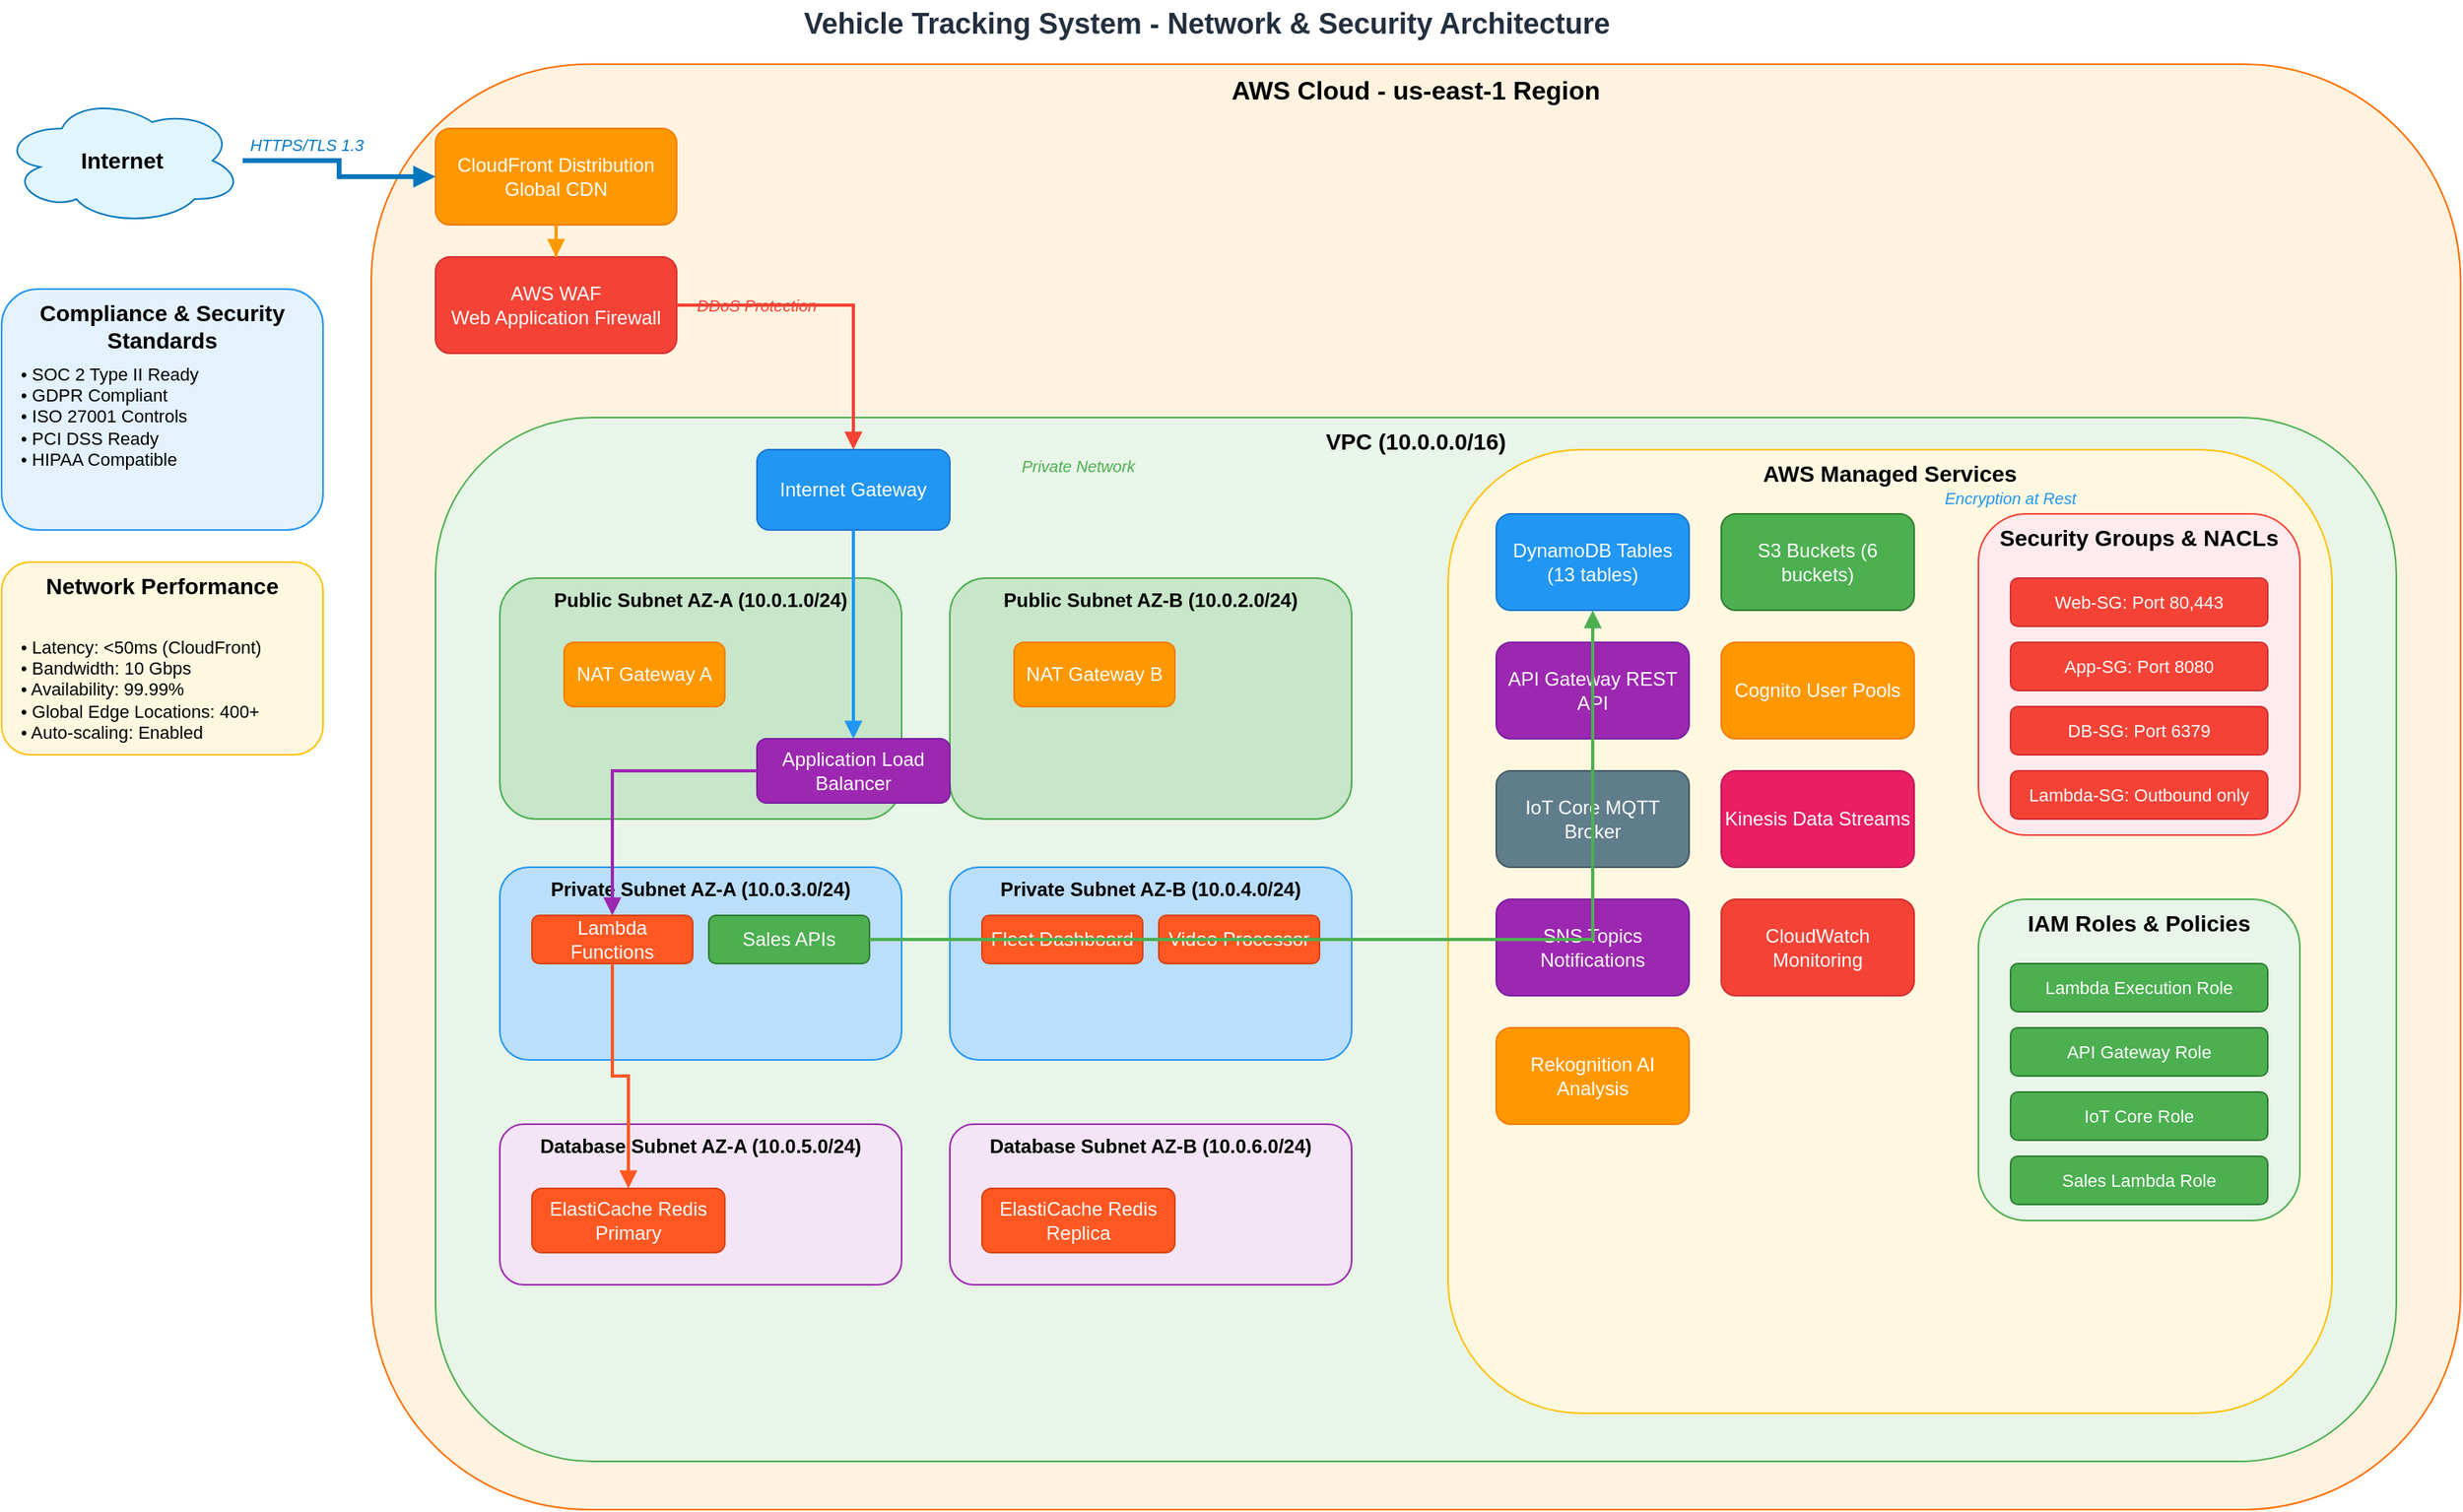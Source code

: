 <mxfile version="24.7.6">
  <diagram name="Network Security Architecture" id="network-security">
    <mxGraphModel dx="1422" dy="794" grid="1" gridSize="10" guides="1" tooltips="1" connect="1" arrows="1" fold="1" page="1" pageScale="1" pageWidth="1654" pageHeight="1169" math="0" shadow="0">
      <root>
        <mxCell id="0"/>
        <mxCell id="1" parent="0"/>
        
        <!-- Title -->
        <mxCell id="2" value="Vehicle Tracking System - Network &amp; Security Architecture" style="text;html=1;strokeColor=none;fillColor=none;align=center;verticalAlign=middle;whiteSpace=wrap;rounded=0;fontSize=18;fontStyle=1;fontColor=#232F3E;" vertex="1" parent="1">
          <mxGeometry x="500" y="20" width="600" height="30" as="geometry"/>
        </mxCell>
        
        <!-- Internet -->
        <mxCell id="3" value="Internet" style="ellipse;shape=cloud;whiteSpace=wrap;html=1;fillColor=#E1F5FE;strokeColor=#0277BD;fontSize=14;fontStyle=1;" vertex="1" parent="1">
          <mxGeometry x="50" y="80" width="150" height="80" as="geometry"/>
        </mxCell>
        
        <!-- AWS Cloud Container -->
        <mxCell id="4" value="AWS Cloud - us-east-1 Region" style="rounded=1;whiteSpace=wrap;html=1;fillColor=#FFF3E0;strokeColor=#FF6F00;fontSize=16;fontStyle=1;verticalAlign=top;" vertex="1" parent="1">
          <mxGeometry x="280" y="60" width="1300" height="900" as="geometry"/>
        </mxCell>
        
        <!-- CloudFront -->
        <mxCell id="5" value="CloudFront Distribution&#xa;Global CDN" style="rounded=1;whiteSpace=wrap;html=1;fillColor=#FF9800;strokeColor=#F57C00;fontColor=white;" vertex="1" parent="1">
          <mxGeometry x="320" y="100" width="150" height="60" as="geometry"/>
        </mxCell>
        
        <!-- WAF -->
        <mxCell id="6" value="AWS WAF&#xa;Web Application Firewall" style="rounded=1;whiteSpace=wrap;html=1;fillColor=#F44336;strokeColor=#D32F2F;fontColor=white;" vertex="1" parent="1">
          <mxGeometry x="320" y="180" width="150" height="60" as="geometry"/>
        </mxCell>
        
        <!-- VPC Container -->
        <mxCell id="7" value="VPC (10.0.0.0/16)" style="rounded=1;whiteSpace=wrap;html=1;fillColor=#E8F5E8;strokeColor=#4CAF50;fontSize=14;fontStyle=1;verticalAlign=top;" vertex="1" parent="1">
          <mxGeometry x="320" y="280" width="1220" height="650" as="geometry"/>
        </mxCell>
        
        <!-- Internet Gateway -->
        <mxCell id="8" value="Internet Gateway" style="rounded=1;whiteSpace=wrap;html=1;fillColor=#2196F3;strokeColor=#1976D2;fontColor=white;" vertex="1" parent="1">
          <mxGeometry x="520" y="300" width="120" height="50" as="geometry"/>
        </mxCell>
        
        <!-- Public Subnet A -->
        <mxCell id="9" value="Public Subnet AZ-A (10.0.1.0/24)" style="rounded=1;whiteSpace=wrap;html=1;fillColor=#C8E6C9;strokeColor=#4CAF50;fontSize=12;fontStyle=1;verticalAlign=top;" vertex="1" parent="1">
          <mxGeometry x="360" y="380" width="250" height="150" as="geometry"/>
        </mxCell>
        
        <!-- Public Subnet B -->
        <mxCell id="10" value="Public Subnet AZ-B (10.0.2.0/24)" style="rounded=1;whiteSpace=wrap;html=1;fillColor=#C8E6C9;strokeColor=#4CAF50;fontSize=12;fontStyle=1;verticalAlign=top;" vertex="1" parent="1">
          <mxGeometry x="640" y="380" width="250" height="150" as="geometry"/>
        </mxCell>
        
        <!-- NAT Gateway A -->
        <mxCell id="11" value="NAT Gateway A" style="rounded=1;whiteSpace=wrap;html=1;fillColor=#FF9800;strokeColor=#F57C00;fontColor=white;" vertex="1" parent="1">
          <mxGeometry x="400" y="420" width="100" height="40" as="geometry"/>
        </mxCell>
        
        <!-- NAT Gateway B -->
        <mxCell id="12" value="NAT Gateway B" style="rounded=1;whiteSpace=wrap;html=1;fillColor=#FF9800;strokeColor=#F57C00;fontColor=white;" vertex="1" parent="1">
          <mxGeometry x="680" y="420" width="100" height="40" as="geometry"/>
        </mxCell>
        
        <!-- Application Load Balancer -->
        <mxCell id="13" value="Application Load Balancer" style="rounded=1;whiteSpace=wrap;html=1;fillColor=#9C27B0;strokeColor=#7B1FA2;fontColor=white;" vertex="1" parent="1">
          <mxGeometry x="520" y="480" width="120" height="40" as="geometry"/>
        </mxCell>
        
        <!-- Private Subnet A -->
        <mxCell id="14" value="Private Subnet AZ-A (10.0.3.0/24)" style="rounded=1;whiteSpace=wrap;html=1;fillColor=#BBDEFB;strokeColor=#2196F3;fontSize=12;fontStyle=1;verticalAlign=top;" vertex="1" parent="1">
          <mxGeometry x="360" y="560" width="250" height="120" as="geometry"/>
        </mxCell>
        
        <!-- Private Subnet B -->
        <mxCell id="15" value="Private Subnet AZ-B (10.0.4.0/24)" style="rounded=1;whiteSpace=wrap;html=1;fillColor=#BBDEFB;strokeColor=#2196F3;fontSize=12;fontStyle=1;verticalAlign=top;" vertex="1" parent="1">
          <mxGeometry x="640" y="560" width="250" height="120" as="geometry"/>
        </mxCell>
        
        <!-- Lambda Functions -->
        <mxCell id="16" value="Lambda Functions" style="rounded=1;whiteSpace=wrap;html=1;fillColor=#FF5722;strokeColor=#D84315;fontColor=white;" vertex="1" parent="1">
          <mxGeometry x="380" y="590" width="100" height="30" as="geometry"/>
        </mxCell>
        
        <mxCell id="17" value="Sales APIs" style="rounded=1;whiteSpace=wrap;html=1;fillColor=#4CAF50;strokeColor=#2E7D32;fontColor=white;" vertex="1" parent="1">
          <mxGeometry x="490" y="590" width="100" height="30" as="geometry"/>
        </mxCell>
        
        <mxCell id="18" value="Fleet Dashboard" style="rounded=1;whiteSpace=wrap;html=1;fillColor=#FF5722;strokeColor=#D84315;fontColor=white;" vertex="1" parent="1">
          <mxGeometry x="660" y="590" width="100" height="30" as="geometry"/>
        </mxCell>
        
        <mxCell id="19" value="Video Processor" style="rounded=1;whiteSpace=wrap;html=1;fillColor=#FF5722;strokeColor=#D84315;fontColor=white;" vertex="1" parent="1">
          <mxGeometry x="770" y="590" width="100" height="30" as="geometry"/>
        </mxCell>
        
        <!-- Database Subnet A -->
        <mxCell id="20" value="Database Subnet AZ-A (10.0.5.0/24)" style="rounded=1;whiteSpace=wrap;html=1;fillColor=#F3E5F5;strokeColor=#9C27B0;fontSize=12;fontStyle=1;verticalAlign=top;" vertex="1" parent="1">
          <mxGeometry x="360" y="720" width="250" height="100" as="geometry"/>
        </mxCell>
        
        <!-- Database Subnet B -->
        <mxCell id="21" value="Database Subnet AZ-B (10.0.6.0/24)" style="rounded=1;whiteSpace=wrap;html=1;fillColor=#F3E5F5;strokeColor=#9C27B0;fontSize=12;fontStyle=1;verticalAlign=top;" vertex="1" parent="1">
          <mxGeometry x="640" y="720" width="250" height="100" as="geometry"/>
        </mxCell>
        
        <!-- ElastiCache -->
        <mxCell id="22" value="ElastiCache Redis Primary" style="rounded=1;whiteSpace=wrap;html=1;fillColor=#FF5722;strokeColor=#D84315;fontColor=white;" vertex="1" parent="1">
          <mxGeometry x="380" y="760" width="120" height="40" as="geometry"/>
        </mxCell>
        
        <mxCell id="23" value="ElastiCache Redis Replica" style="rounded=1;whiteSpace=wrap;html=1;fillColor=#FF5722;strokeColor=#D84315;fontColor=white;" vertex="1" parent="1">
          <mxGeometry x="660" y="760" width="120" height="40" as="geometry"/>
        </mxCell>
        
        <!-- Managed Services -->
        <mxCell id="24" value="AWS Managed Services" style="rounded=1;whiteSpace=wrap;html=1;fillColor=#FFF8E1;strokeColor=#FFC107;fontSize=14;fontStyle=1;verticalAlign=top;" vertex="1" parent="1">
          <mxGeometry x="950" y="300" width="550" height="600" as="geometry"/>
        </mxCell>
        
        <!-- DynamoDB -->
        <mxCell id="25" value="DynamoDB Tables (13 tables)" style="rounded=1;whiteSpace=wrap;html=1;fillColor=#2196F3;strokeColor=#1976D2;fontColor=white;" vertex="1" parent="1">
          <mxGeometry x="980" y="340" width="120" height="60" as="geometry"/>
        </mxCell>
        
        <!-- S3 -->
        <mxCell id="26" value="S3 Buckets (6 buckets)" style="rounded=1;whiteSpace=wrap;html=1;fillColor=#4CAF50;strokeColor=#2E7D32;fontColor=white;" vertex="1" parent="1">
          <mxGeometry x="1120" y="340" width="120" height="60" as="geometry"/>
        </mxCell>
        
        <!-- API Gateway -->
        <mxCell id="27" value="API Gateway REST API" style="rounded=1;whiteSpace=wrap;html=1;fillColor=#9C27B0;strokeColor=#7B1FA2;fontColor=white;" vertex="1" parent="1">
          <mxGeometry x="980" y="420" width="120" height="60" as="geometry"/>
        </mxCell>
        
        <!-- Cognito -->
        <mxCell id="28" value="Cognito User Pools" style="rounded=1;whiteSpace=wrap;html=1;fillColor=#FF9800;strokeColor=#F57C00;fontColor=white;" vertex="1" parent="1">
          <mxGeometry x="1120" y="420" width="120" height="60" as="geometry"/>
        </mxCell>
        
        <!-- IoT Core -->
        <mxCell id="29" value="IoT Core MQTT Broker" style="rounded=1;whiteSpace=wrap;html=1;fillColor=#607D8B;strokeColor=#455A64;fontColor=white;" vertex="1" parent="1">
          <mxGeometry x="980" y="500" width="120" height="60" as="geometry"/>
        </mxCell>
        
        <!-- Kinesis -->
        <mxCell id="30" value="Kinesis Data Streams" style="rounded=1;whiteSpace=wrap;html=1;fillColor=#E91E63;strokeColor=#C2185B;fontColor=white;" vertex="1" parent="1">
          <mxGeometry x="1120" y="500" width="120" height="60" as="geometry"/>
        </mxCell>
        
        <!-- SNS -->
        <mxCell id="31" value="SNS Topics Notifications" style="rounded=1;whiteSpace=wrap;html=1;fillColor=#9C27B0;strokeColor=#7B1FA2;fontColor=white;" vertex="1" parent="1">
          <mxGeometry x="980" y="580" width="120" height="60" as="geometry"/>
        </mxCell>
        
        <!-- CloudWatch -->
        <mxCell id="32" value="CloudWatch Monitoring" style="rounded=1;whiteSpace=wrap;html=1;fillColor=#F44336;strokeColor=#D32F2F;fontColor=white;" vertex="1" parent="1">
          <mxGeometry x="1120" y="580" width="120" height="60" as="geometry"/>
        </mxCell>
        
        <!-- Rekognition -->
        <mxCell id="33" value="Rekognition AI Analysis" style="rounded=1;whiteSpace=wrap;html=1;fillColor=#FF9800;strokeColor=#F57C00;fontColor=white;" vertex="1" parent="1">
          <mxGeometry x="980" y="660" width="120" height="60" as="geometry"/>
        </mxCell>
        
        <!-- Security Groups Info -->
        <mxCell id="34" value="Security Groups &amp; NACLs" style="rounded=1;whiteSpace=wrap;html=1;fillColor=#FFEBEE;strokeColor=#F44336;fontSize=14;fontStyle=1;verticalAlign=top;" vertex="1" parent="1">
          <mxGeometry x="1280" y="340" width="200" height="200" as="geometry"/>
        </mxCell>
        
        <mxCell id="35" value="Web-SG: Port 80,443" style="rounded=1;whiteSpace=wrap;html=1;fillColor=#F44336;strokeColor=#D32F2F;fontColor=white;fontSize=11;" vertex="1" parent="1">
          <mxGeometry x="1300" y="380" width="160" height="30" as="geometry"/>
        </mxCell>
        
        <mxCell id="36" value="App-SG: Port 8080" style="rounded=1;whiteSpace=wrap;html=1;fillColor=#F44336;strokeColor=#D32F2F;fontColor=white;fontSize=11;" vertex="1" parent="1">
          <mxGeometry x="1300" y="420" width="160" height="30" as="geometry"/>
        </mxCell>
        
        <mxCell id="37" value="DB-SG: Port 6379" style="rounded=1;whiteSpace=wrap;html=1;fillColor=#F44336;strokeColor=#D32F2F;fontColor=white;fontSize=11;" vertex="1" parent="1">
          <mxGeometry x="1300" y="460" width="160" height="30" as="geometry"/>
        </mxCell>
        
        <mxCell id="38" value="Lambda-SG: Outbound only" style="rounded=1;whiteSpace=wrap;html=1;fillColor=#F44336;strokeColor=#D32F2F;fontColor=white;fontSize=11;" vertex="1" parent="1">
          <mxGeometry x="1300" y="500" width="160" height="30" as="geometry"/>
        </mxCell>
        
        <!-- IAM Section -->
        <mxCell id="39" value="IAM Roles &amp; Policies" style="rounded=1;whiteSpace=wrap;html=1;fillColor=#E8F5E8;strokeColor=#4CAF50;fontSize=14;fontStyle=1;verticalAlign=top;" vertex="1" parent="1">
          <mxGeometry x="1280" y="580" width="200" height="200" as="geometry"/>
        </mxCell>
        
        <mxCell id="40" value="Lambda Execution Role" style="rounded=1;whiteSpace=wrap;html=1;fillColor=#4CAF50;strokeColor=#2E7D32;fontColor=white;fontSize=11;" vertex="1" parent="1">
          <mxGeometry x="1300" y="620" width="160" height="30" as="geometry"/>
        </mxCell>
        
        <mxCell id="41" value="API Gateway Role" style="rounded=1;whiteSpace=wrap;html=1;fillColor=#4CAF50;strokeColor=#2E7D32;fontColor=white;fontSize=11;" vertex="1" parent="1">
          <mxGeometry x="1300" y="660" width="160" height="30" as="geometry"/>
        </mxCell>
        
        <mxCell id="42" value="IoT Core Role" style="rounded=1;whiteSpace=wrap;html=1;fillColor=#4CAF50;strokeColor=#2E7D32;fontColor=white;fontSize=11;" vertex="1" parent="1">
          <mxGeometry x="1300" y="700" width="160" height="30" as="geometry"/>
        </mxCell>
        
        <mxCell id="43" value="Sales Lambda Role" style="rounded=1;whiteSpace=wrap;html=1;fillColor=#4CAF50;strokeColor=#2E7D32;fontColor=white;fontSize=11;" vertex="1" parent="1">
          <mxGeometry x="1300" y="740" width="160" height="30" as="geometry"/>
        </mxCell>
        
        <!-- Compliance Info -->
        <mxCell id="44" value="Compliance &amp; Security Standards" style="rounded=1;whiteSpace=wrap;html=1;fillColor=#E3F2FD;strokeColor=#2196F3;fontSize=14;fontStyle=1;verticalAlign=top;" vertex="1" parent="1">
          <mxGeometry x="50" y="200" width="200" height="150" as="geometry"/>
        </mxCell>
        
        <mxCell id="45" value="• SOC 2 Type II Ready&#xa;• GDPR Compliant&#xa;• ISO 27001 Controls&#xa;• PCI DSS Ready&#xa;• HIPAA Compatible" style="text;html=1;strokeColor=none;fillColor=none;align=left;verticalAlign=top;whiteSpace=wrap;rounded=0;fontSize=11;" vertex="1" parent="1">
          <mxGeometry x="60" y="240" width="180" height="100" as="geometry"/>
        </mxCell>
        
        <!-- Network Performance -->
        <mxCell id="46" value="Network Performance" style="rounded=1;whiteSpace=wrap;html=1;fillColor=#FFF8E1;strokeColor=#FFC107;fontSize=14;fontStyle=1;verticalAlign=top;" vertex="1" parent="1">
          <mxGeometry x="50" y="370" width="200" height="120" as="geometry"/>
        </mxCell>
        
        <mxCell id="47" value="• Latency: &lt;50ms (CloudFront)&#xa;• Bandwidth: 10 Gbps&#xa;• Availability: 99.99%&#xa;• Global Edge Locations: 400+&#xa;• Auto-scaling: Enabled" style="text;html=1;strokeColor=none;fillColor=none;align=left;verticalAlign=top;whiteSpace=wrap;rounded=0;fontSize=11;" vertex="1" parent="1">
          <mxGeometry x="60" y="410" width="180" height="70" as="geometry"/>
        </mxCell>
        
        <!-- Network Flow Arrows -->
        <mxCell id="48" style="edgeStyle=orthogonalEdgeStyle;rounded=0;orthogonalLoop=1;jettySize=auto;html=1;strokeWidth=3;strokeColor=#0277BD;endArrow=block;endFill=1;" edge="1" parent="1" source="3" target="5">
          <mxGeometry relative="1" as="geometry"/>
        </mxCell>
        
        <mxCell id="49" style="edgeStyle=orthogonalEdgeStyle;rounded=0;orthogonalLoop=1;jettySize=auto;html=1;strokeWidth=2;strokeColor=#FF9800;endArrow=block;endFill=1;" edge="1" parent="1" source="5" target="6">
          <mxGeometry relative="1" as="geometry"/>
        </mxCell>
        
        <mxCell id="50" style="edgeStyle=orthogonalEdgeStyle;rounded=0;orthogonalLoop=1;jettySize=auto;html=1;strokeWidth=2;strokeColor=#F44336;endArrow=block;endFill=1;" edge="1" parent="1" source="6" target="8">
          <mxGeometry relative="1" as="geometry"/>
        </mxCell>
        
        <mxCell id="51" style="edgeStyle=orthogonalEdgeStyle;rounded=0;orthogonalLoop=1;jettySize=auto;html=1;strokeWidth=2;strokeColor=#2196F3;endArrow=block;endFill=1;" edge="1" parent="1" source="8" target="13">
          <mxGeometry relative="1" as="geometry"/>
        </mxCell>
        
        <mxCell id="52" style="edgeStyle=orthogonalEdgeStyle;rounded=0;orthogonalLoop=1;jettySize=auto;html=1;strokeWidth=2;strokeColor=#9C27B0;endArrow=block;endFill=1;" edge="1" parent="1" source="13" target="16">
          <mxGeometry relative="1" as="geometry"/>
        </mxCell>
        
        <mxCell id="53" style="edgeStyle=orthogonalEdgeStyle;rounded=0;orthogonalLoop=1;jettySize=auto;html=1;strokeWidth=2;strokeColor=#FF5722;endArrow=block;endFill=1;" edge="1" parent="1" source="16" target="22">
          <mxGeometry relative="1" as="geometry"/>
        </mxCell>
        
        <mxCell id="54" style="edgeStyle=orthogonalEdgeStyle;rounded=0;orthogonalLoop=1;jettySize=auto;html=1;strokeWidth=2;strokeColor=#4CAF50;endArrow=block;endFill=1;" edge="1" parent="1" source="17" target="25">
          <mxGeometry relative="1" as="geometry"/>
        </mxCell>
        
        <!-- Security Labels -->
        <mxCell id="55" value="HTTPS/TLS 1.3" style="text;html=1;strokeColor=none;fillColor=none;align=center;verticalAlign=middle;whiteSpace=wrap;rounded=0;fontSize=10;fontColor=#0277BD;fontStyle=2;" vertex="1" parent="1">
          <mxGeometry x="200" y="100" width="80" height="20" as="geometry"/>
        </mxCell>
        
        <mxCell id="56" value="DDoS Protection" style="text;html=1;strokeColor=none;fillColor=none;align=center;verticalAlign=middle;whiteSpace=wrap;rounded=0;fontSize=10;fontColor=#F44336;fontStyle=2;" vertex="1" parent="1">
          <mxGeometry x="480" y="200" width="80" height="20" as="geometry"/>
        </mxCell>
        
        <mxCell id="57" value="Private Network" style="text;html=1;strokeColor=none;fillColor=none;align=center;verticalAlign=middle;whiteSpace=wrap;rounded=0;fontSize=10;fontColor=#4CAF50;fontStyle=2;" vertex="1" parent="1">
          <mxGeometry x="680" y="300" width="80" height="20" as="geometry"/>
        </mxCell>
        
        <mxCell id="58" value="Encryption at Rest" style="text;html=1;strokeColor=none;fillColor=none;align=center;verticalAlign=middle;whiteSpace=wrap;rounded=0;fontSize=10;fontColor=#2196F3;fontStyle=2;" vertex="1" parent="1">
          <mxGeometry x="1250" y="320" width="100" height="20" as="geometry"/>
        </mxCell>
        
      </root>
    </mxGraphModel>
  </diagram>
</mxfile>
